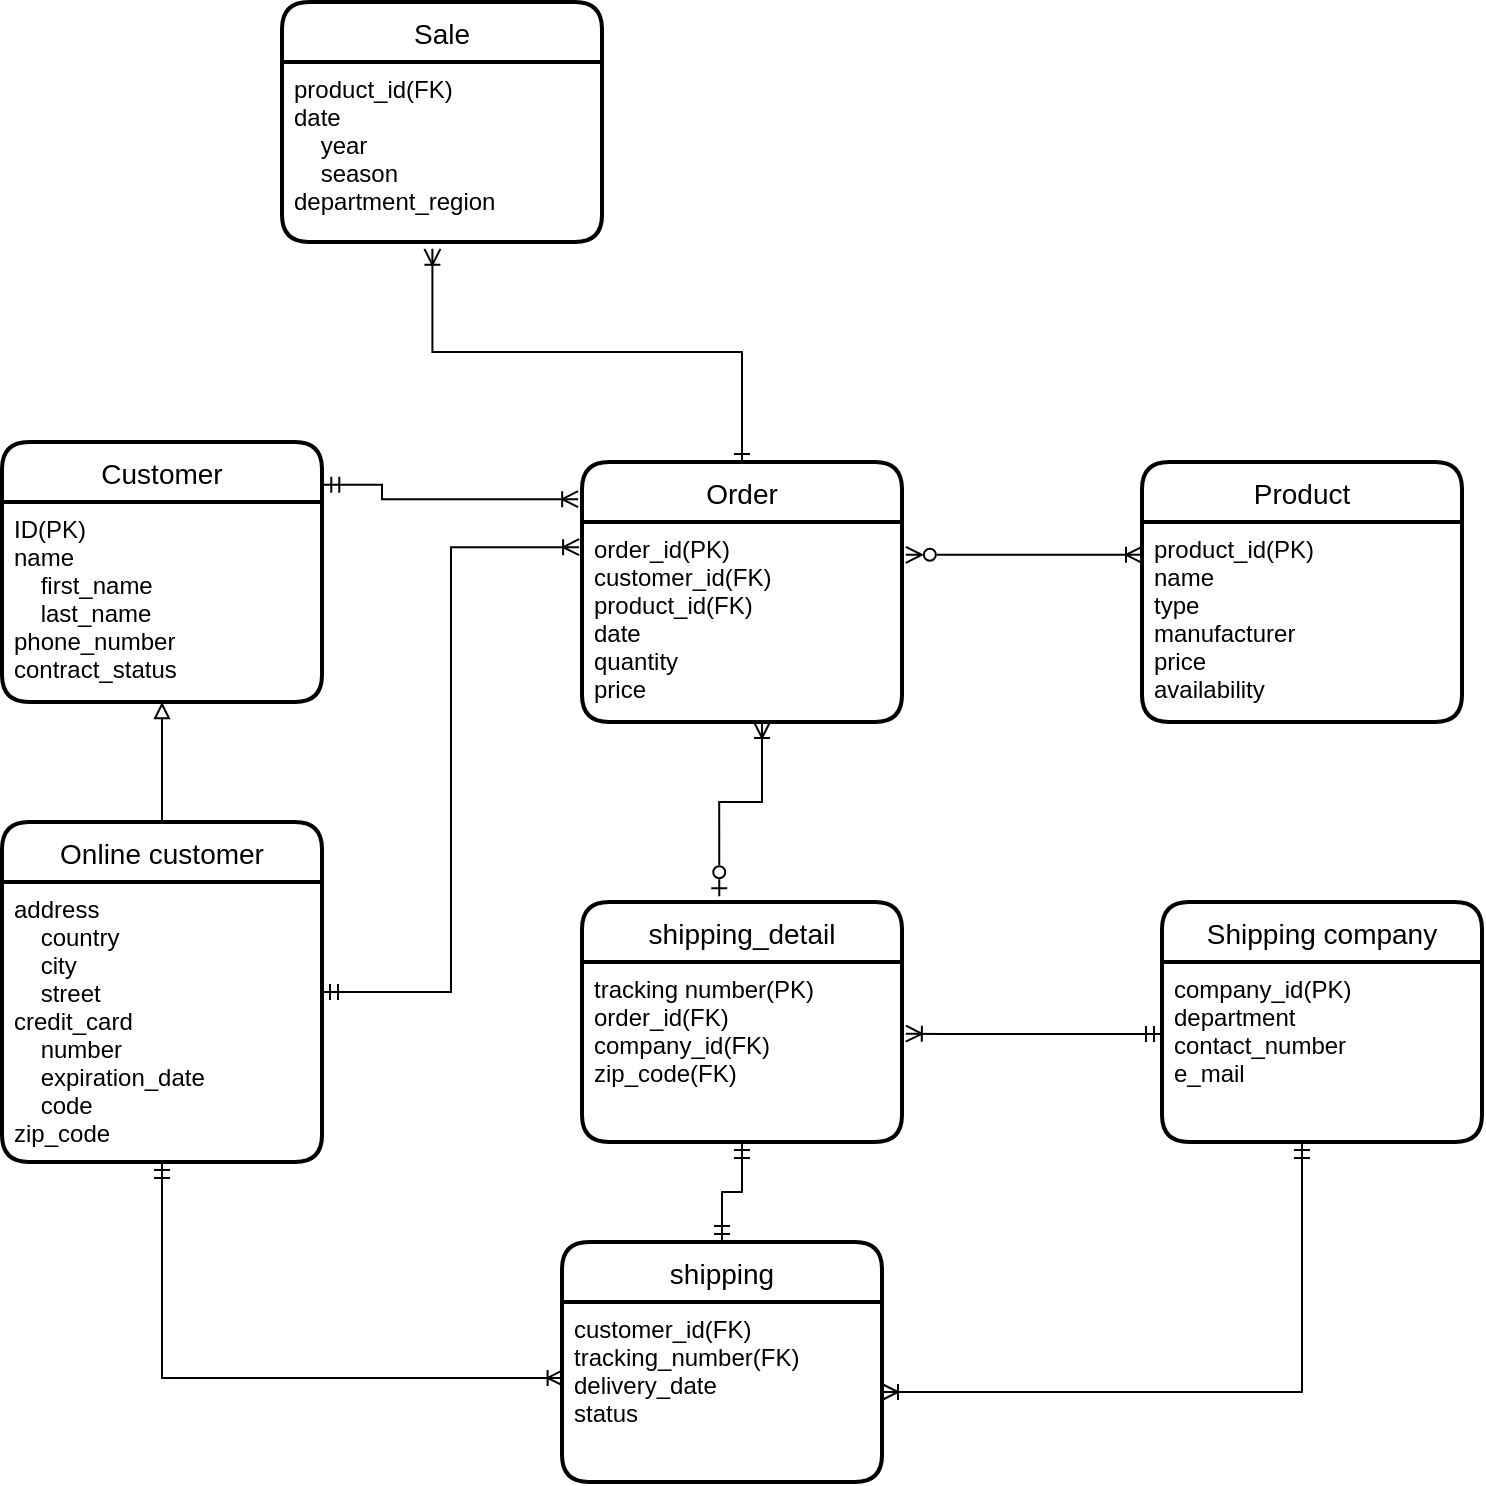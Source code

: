<mxfile version="15.5.8" type="device"><diagram id="OpF_g1RPFu6IzOMAHNjZ" name="Page-1"><mxGraphModel dx="1865" dy="1748" grid="1" gridSize="10" guides="1" tooltips="1" connect="1" arrows="1" fold="1" page="1" pageScale="1" pageWidth="827" pageHeight="1169" math="0" shadow="0"><root><mxCell id="0"/><mxCell id="1" parent="0"/><mxCell id="DLmUiiPMK5dRCKJnczSG-72" style="edgeStyle=orthogonalEdgeStyle;rounded=0;orthogonalLoop=1;jettySize=auto;html=1;startArrow=ERoneToMany;startFill=0;endArrow=ERzeroToMany;endFill=0;entryX=1.012;entryY=0.164;entryDx=0;entryDy=0;entryPerimeter=0;" edge="1" parent="1" source="DLmUiiPMK5dRCKJnczSG-1" target="DLmUiiPMK5dRCKJnczSG-17"><mxGeometry relative="1" as="geometry"><mxPoint x="340" y="-15" as="targetPoint"/><Array as="points"><mxPoint x="370" y="-14"/></Array></mxGeometry></mxCell><mxCell id="DLmUiiPMK5dRCKJnczSG-1" value="Product" style="swimlane;childLayout=stackLayout;horizontal=1;startSize=30;horizontalStack=0;rounded=1;fontSize=14;fontStyle=0;strokeWidth=2;resizeParent=0;resizeLast=1;shadow=0;dashed=0;align=center;" vertex="1" parent="1"><mxGeometry x="430" y="-60" width="160" height="130" as="geometry"/></mxCell><mxCell id="DLmUiiPMK5dRCKJnczSG-2" value="product_id(PK)&#10;name&#10;type&#10;manufacturer&#10;price&#10;availability" style="align=left;strokeColor=none;fillColor=none;spacingLeft=4;fontSize=12;verticalAlign=top;resizable=0;rotatable=0;part=1;" vertex="1" parent="DLmUiiPMK5dRCKJnczSG-1"><mxGeometry y="30" width="160" height="100" as="geometry"/></mxCell><mxCell id="DLmUiiPMK5dRCKJnczSG-3" value="Customer" style="swimlane;childLayout=stackLayout;horizontal=1;startSize=30;horizontalStack=0;rounded=1;fontSize=14;fontStyle=0;strokeWidth=2;resizeParent=0;resizeLast=1;shadow=0;dashed=0;align=center;" vertex="1" parent="1"><mxGeometry x="-140" y="-70" width="160" height="130" as="geometry"/></mxCell><mxCell id="DLmUiiPMK5dRCKJnczSG-4" value="ID(PK)&#10;name&#10;    first_name&#10;    last_name&#10;phone_number&#10;contract_status" style="align=left;strokeColor=none;fillColor=none;spacingLeft=4;fontSize=12;verticalAlign=top;resizable=0;rotatable=0;part=1;" vertex="1" parent="DLmUiiPMK5dRCKJnczSG-3"><mxGeometry y="30" width="160" height="100" as="geometry"/></mxCell><mxCell id="DLmUiiPMK5dRCKJnczSG-9" style="rounded=0;orthogonalLoop=1;jettySize=auto;html=1;exitX=0.5;exitY=0;exitDx=0;exitDy=0;entryX=0.5;entryY=1;entryDx=0;entryDy=0;endArrow=block;endFill=0;" edge="1" parent="1" source="DLmUiiPMK5dRCKJnczSG-7" target="DLmUiiPMK5dRCKJnczSG-4"><mxGeometry relative="1" as="geometry"/></mxCell><mxCell id="DLmUiiPMK5dRCKJnczSG-62" style="edgeStyle=elbowEdgeStyle;rounded=0;orthogonalLoop=1;jettySize=auto;html=1;entryX=-0.009;entryY=0.126;entryDx=0;entryDy=0;entryPerimeter=0;startArrow=ERmandOne;startFill=0;endArrow=ERoneToMany;endFill=0;" edge="1" parent="1" source="DLmUiiPMK5dRCKJnczSG-7" target="DLmUiiPMK5dRCKJnczSG-17"><mxGeometry relative="1" as="geometry"/></mxCell><mxCell id="DLmUiiPMK5dRCKJnczSG-7" value="Online customer" style="swimlane;childLayout=stackLayout;horizontal=1;startSize=30;horizontalStack=0;rounded=1;fontSize=14;fontStyle=0;strokeWidth=2;resizeParent=0;resizeLast=1;shadow=0;dashed=0;align=center;" vertex="1" parent="1"><mxGeometry x="-140" y="120" width="160" height="170" as="geometry"/></mxCell><mxCell id="DLmUiiPMK5dRCKJnczSG-8" value="address&#10;    country&#10;    city&#10;    street&#10;credit_card   &#10;    number&#10;    expiration_date&#10;    code&#10;zip_code&#10;" style="align=left;strokeColor=none;fillColor=none;spacingLeft=4;fontSize=12;verticalAlign=top;resizable=0;rotatable=0;part=1;" vertex="1" parent="DLmUiiPMK5dRCKJnczSG-7"><mxGeometry y="30" width="160" height="140" as="geometry"/></mxCell><mxCell id="DLmUiiPMK5dRCKJnczSG-78" style="edgeStyle=orthogonalEdgeStyle;orthogonalLoop=1;jettySize=auto;html=1;entryX=0.47;entryY=1.038;entryDx=0;entryDy=0;entryPerimeter=0;startArrow=ERone;startFill=0;endArrow=ERoneToMany;endFill=0;rounded=0;" edge="1" parent="1" source="DLmUiiPMK5dRCKJnczSG-16" target="DLmUiiPMK5dRCKJnczSG-75"><mxGeometry relative="1" as="geometry"/></mxCell><mxCell id="DLmUiiPMK5dRCKJnczSG-16" value="Order" style="swimlane;childLayout=stackLayout;horizontal=1;startSize=30;horizontalStack=0;rounded=1;fontSize=14;fontStyle=0;strokeWidth=2;resizeParent=0;resizeLast=1;shadow=0;dashed=0;align=center;" vertex="1" parent="1"><mxGeometry x="150" y="-60" width="160" height="130" as="geometry"/></mxCell><mxCell id="DLmUiiPMK5dRCKJnczSG-17" value="order_id(PK)&#10;customer_id(FK)&#10;product_id(FK)&#10;date&#10;quantity&#10;price" style="align=left;strokeColor=none;fillColor=none;spacingLeft=4;fontSize=12;verticalAlign=top;resizable=0;rotatable=0;part=1;" vertex="1" parent="DLmUiiPMK5dRCKJnczSG-16"><mxGeometry y="30" width="160" height="100" as="geometry"/></mxCell><mxCell id="DLmUiiPMK5dRCKJnczSG-55" value="Shipping company" style="swimlane;childLayout=stackLayout;horizontal=1;startSize=30;horizontalStack=0;rounded=1;fontSize=14;fontStyle=0;strokeWidth=2;resizeParent=0;resizeLast=1;shadow=0;dashed=0;align=center;" vertex="1" parent="1"><mxGeometry x="440" y="160" width="160" height="120" as="geometry"/></mxCell><mxCell id="DLmUiiPMK5dRCKJnczSG-56" value="company_id(PK)&#10;department&#10;contact_number&#10;e_mail" style="align=left;strokeColor=none;fillColor=none;spacingLeft=4;fontSize=12;verticalAlign=top;resizable=0;rotatable=0;part=1;" vertex="1" parent="DLmUiiPMK5dRCKJnczSG-55"><mxGeometry y="30" width="160" height="90" as="geometry"/></mxCell><mxCell id="DLmUiiPMK5dRCKJnczSG-61" style="edgeStyle=elbowEdgeStyle;rounded=0;orthogonalLoop=1;jettySize=auto;html=1;entryX=-0.012;entryY=0.143;entryDx=0;entryDy=0;endArrow=ERoneToMany;endFill=0;exitX=1.004;exitY=0.164;exitDx=0;exitDy=0;exitPerimeter=0;startArrow=ERmandOne;startFill=0;entryPerimeter=0;" edge="1" parent="1" source="DLmUiiPMK5dRCKJnczSG-3" target="DLmUiiPMK5dRCKJnczSG-16"><mxGeometry relative="1" as="geometry"><Array as="points"><mxPoint x="50" y="-41"/><mxPoint x="70" y="-50"/><mxPoint x="120" y="-30"/></Array></mxGeometry></mxCell><mxCell id="DLmUiiPMK5dRCKJnczSG-88" style="edgeStyle=orthogonalEdgeStyle;rounded=0;orthogonalLoop=1;jettySize=auto;html=1;entryX=0.5;entryY=0;entryDx=0;entryDy=0;startArrow=ERmandOne;startFill=0;endArrow=ERmandOne;endFill=0;" edge="1" parent="1" source="DLmUiiPMK5dRCKJnczSG-64" target="DLmUiiPMK5dRCKJnczSG-86"><mxGeometry relative="1" as="geometry"/></mxCell><mxCell id="DLmUiiPMK5dRCKJnczSG-64" value="shipping_detail" style="swimlane;childLayout=stackLayout;horizontal=1;startSize=30;horizontalStack=0;rounded=1;fontSize=14;fontStyle=0;strokeWidth=2;resizeParent=0;resizeLast=1;shadow=0;dashed=0;align=center;" vertex="1" parent="1"><mxGeometry x="150" y="160" width="160" height="120" as="geometry"/></mxCell><mxCell id="DLmUiiPMK5dRCKJnczSG-65" value="tracking number(PK)&#10;order_id(FK)&#10;company_id(FK)&#10;zip_code(FK)&#10;    " style="align=left;strokeColor=none;fillColor=none;spacingLeft=4;fontSize=12;verticalAlign=top;resizable=0;rotatable=0;part=1;" vertex="1" parent="DLmUiiPMK5dRCKJnczSG-64"><mxGeometry y="30" width="160" height="90" as="geometry"/></mxCell><mxCell id="DLmUiiPMK5dRCKJnczSG-67" style="edgeStyle=orthogonalEdgeStyle;rounded=0;orthogonalLoop=1;jettySize=auto;html=1;entryX=1.012;entryY=0.398;entryDx=0;entryDy=0;entryPerimeter=0;startArrow=ERmandOne;startFill=0;endArrow=ERoneToMany;endFill=0;" edge="1" parent="1" source="DLmUiiPMK5dRCKJnczSG-56" target="DLmUiiPMK5dRCKJnczSG-65"><mxGeometry relative="1" as="geometry"><Array as="points"><mxPoint x="330" y="226"/><mxPoint x="330" y="226"/></Array></mxGeometry></mxCell><mxCell id="DLmUiiPMK5dRCKJnczSG-68" style="edgeStyle=orthogonalEdgeStyle;rounded=0;orthogonalLoop=1;jettySize=auto;html=1;entryX=0.429;entryY=-0.024;entryDx=0;entryDy=0;entryPerimeter=0;startArrow=ERoneToMany;startFill=0;endArrow=ERzeroToOne;endFill=0;" edge="1" parent="1" source="DLmUiiPMK5dRCKJnczSG-17" target="DLmUiiPMK5dRCKJnczSG-64"><mxGeometry relative="1" as="geometry"><Array as="points"><mxPoint x="240" y="110"/><mxPoint x="219" y="110"/></Array></mxGeometry></mxCell><mxCell id="DLmUiiPMK5dRCKJnczSG-74" value="Sale" style="swimlane;childLayout=stackLayout;horizontal=1;startSize=30;horizontalStack=0;rounded=1;fontSize=14;fontStyle=0;strokeWidth=2;resizeParent=0;resizeLast=1;shadow=0;dashed=0;align=center;" vertex="1" parent="1"><mxGeometry y="-290" width="160" height="120" as="geometry"/></mxCell><mxCell id="DLmUiiPMK5dRCKJnczSG-75" value="product_id(FK)&#10;date&#10;    year&#10;    season&#10;department_region&#10;&#10;" style="align=left;strokeColor=none;fillColor=none;spacingLeft=4;fontSize=12;verticalAlign=top;resizable=0;rotatable=0;part=1;" vertex="1" parent="DLmUiiPMK5dRCKJnczSG-74"><mxGeometry y="30" width="160" height="90" as="geometry"/></mxCell><mxCell id="DLmUiiPMK5dRCKJnczSG-86" value="shipping" style="swimlane;childLayout=stackLayout;horizontal=1;startSize=30;horizontalStack=0;rounded=1;fontSize=14;fontStyle=0;strokeWidth=2;resizeParent=0;resizeLast=1;shadow=0;dashed=0;align=center;" vertex="1" parent="1"><mxGeometry x="140" y="330" width="160" height="120" as="geometry"/></mxCell><mxCell id="DLmUiiPMK5dRCKJnczSG-87" value="customer_id(FK)&#10;tracking_number(FK)&#10;delivery_date&#10;status" style="align=left;strokeColor=none;fillColor=none;spacingLeft=4;fontSize=12;verticalAlign=top;resizable=0;rotatable=0;part=1;" vertex="1" parent="DLmUiiPMK5dRCKJnczSG-86"><mxGeometry y="30" width="160" height="90" as="geometry"/></mxCell><mxCell id="DLmUiiPMK5dRCKJnczSG-89" style="edgeStyle=orthogonalEdgeStyle;rounded=0;orthogonalLoop=1;jettySize=auto;html=1;entryX=0.005;entryY=0.422;entryDx=0;entryDy=0;entryPerimeter=0;startArrow=ERmandOne;startFill=0;endArrow=ERoneToMany;endFill=0;exitX=0.5;exitY=1;exitDx=0;exitDy=0;" edge="1" parent="1" source="DLmUiiPMK5dRCKJnczSG-8" target="DLmUiiPMK5dRCKJnczSG-87"><mxGeometry relative="1" as="geometry"/></mxCell><mxCell id="DLmUiiPMK5dRCKJnczSG-90" style="edgeStyle=orthogonalEdgeStyle;rounded=0;orthogonalLoop=1;jettySize=auto;html=1;entryX=1;entryY=0.5;entryDx=0;entryDy=0;startArrow=ERmandOne;startFill=0;endArrow=ERoneToMany;endFill=0;" edge="1" parent="1" source="DLmUiiPMK5dRCKJnczSG-56" target="DLmUiiPMK5dRCKJnczSG-87"><mxGeometry relative="1" as="geometry"><Array as="points"><mxPoint x="510" y="405"/></Array></mxGeometry></mxCell></root></mxGraphModel></diagram></mxfile>